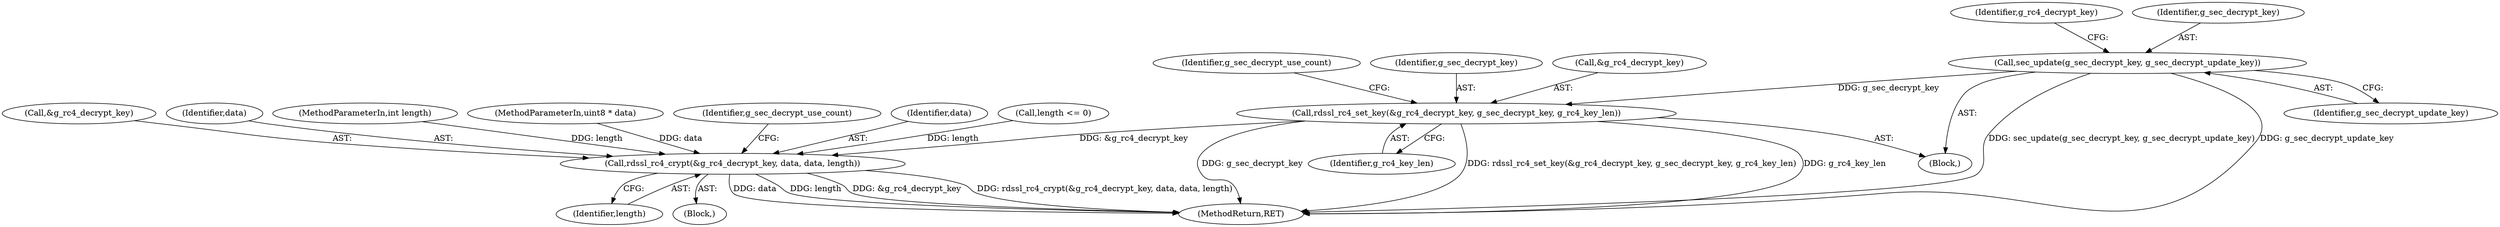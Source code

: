 digraph "0_rdesktop_4dca546d04321a610c1835010b5dad85163b65e1_15@API" {
"1000114" [label="(Call,sec_update(g_sec_decrypt_key, g_sec_decrypt_update_key))"];
"1000117" [label="(Call,rdssl_rc4_set_key(&g_rc4_decrypt_key, g_sec_decrypt_key, g_rc4_key_len))"];
"1000125" [label="(Call,rdssl_rc4_crypt(&g_rc4_decrypt_key, data, data, length))"];
"1000116" [label="(Identifier,g_sec_decrypt_update_key)"];
"1000105" [label="(Call,length <= 0)"];
"1000114" [label="(Call,sec_update(g_sec_decrypt_key, g_sec_decrypt_update_key))"];
"1000126" [label="(Call,&g_rc4_decrypt_key)"];
"1000118" [label="(Call,&g_rc4_decrypt_key)"];
"1000129" [label="(Identifier,data)"];
"1000102" [label="(MethodParameterIn,int length)"];
"1000119" [label="(Identifier,g_rc4_decrypt_key)"];
"1000125" [label="(Call,rdssl_rc4_crypt(&g_rc4_decrypt_key, data, data, length))"];
"1000130" [label="(Identifier,length)"];
"1000133" [label="(MethodReturn,RET)"];
"1000101" [label="(MethodParameterIn,uint8 * data)"];
"1000117" [label="(Call,rdssl_rc4_set_key(&g_rc4_decrypt_key, g_sec_decrypt_key, g_rc4_key_len))"];
"1000123" [label="(Identifier,g_sec_decrypt_use_count)"];
"1000115" [label="(Identifier,g_sec_decrypt_key)"];
"1000103" [label="(Block,)"];
"1000121" [label="(Identifier,g_rc4_key_len)"];
"1000132" [label="(Identifier,g_sec_decrypt_use_count)"];
"1000113" [label="(Block,)"];
"1000128" [label="(Identifier,data)"];
"1000120" [label="(Identifier,g_sec_decrypt_key)"];
"1000114" -> "1000113"  [label="AST: "];
"1000114" -> "1000116"  [label="CFG: "];
"1000115" -> "1000114"  [label="AST: "];
"1000116" -> "1000114"  [label="AST: "];
"1000119" -> "1000114"  [label="CFG: "];
"1000114" -> "1000133"  [label="DDG: sec_update(g_sec_decrypt_key, g_sec_decrypt_update_key)"];
"1000114" -> "1000133"  [label="DDG: g_sec_decrypt_update_key"];
"1000114" -> "1000117"  [label="DDG: g_sec_decrypt_key"];
"1000117" -> "1000113"  [label="AST: "];
"1000117" -> "1000121"  [label="CFG: "];
"1000118" -> "1000117"  [label="AST: "];
"1000120" -> "1000117"  [label="AST: "];
"1000121" -> "1000117"  [label="AST: "];
"1000123" -> "1000117"  [label="CFG: "];
"1000117" -> "1000133"  [label="DDG: rdssl_rc4_set_key(&g_rc4_decrypt_key, g_sec_decrypt_key, g_rc4_key_len)"];
"1000117" -> "1000133"  [label="DDG: g_rc4_key_len"];
"1000117" -> "1000133"  [label="DDG: g_sec_decrypt_key"];
"1000117" -> "1000125"  [label="DDG: &g_rc4_decrypt_key"];
"1000125" -> "1000103"  [label="AST: "];
"1000125" -> "1000130"  [label="CFG: "];
"1000126" -> "1000125"  [label="AST: "];
"1000128" -> "1000125"  [label="AST: "];
"1000129" -> "1000125"  [label="AST: "];
"1000130" -> "1000125"  [label="AST: "];
"1000132" -> "1000125"  [label="CFG: "];
"1000125" -> "1000133"  [label="DDG: rdssl_rc4_crypt(&g_rc4_decrypt_key, data, data, length)"];
"1000125" -> "1000133"  [label="DDG: data"];
"1000125" -> "1000133"  [label="DDG: length"];
"1000125" -> "1000133"  [label="DDG: &g_rc4_decrypt_key"];
"1000101" -> "1000125"  [label="DDG: data"];
"1000105" -> "1000125"  [label="DDG: length"];
"1000102" -> "1000125"  [label="DDG: length"];
}
